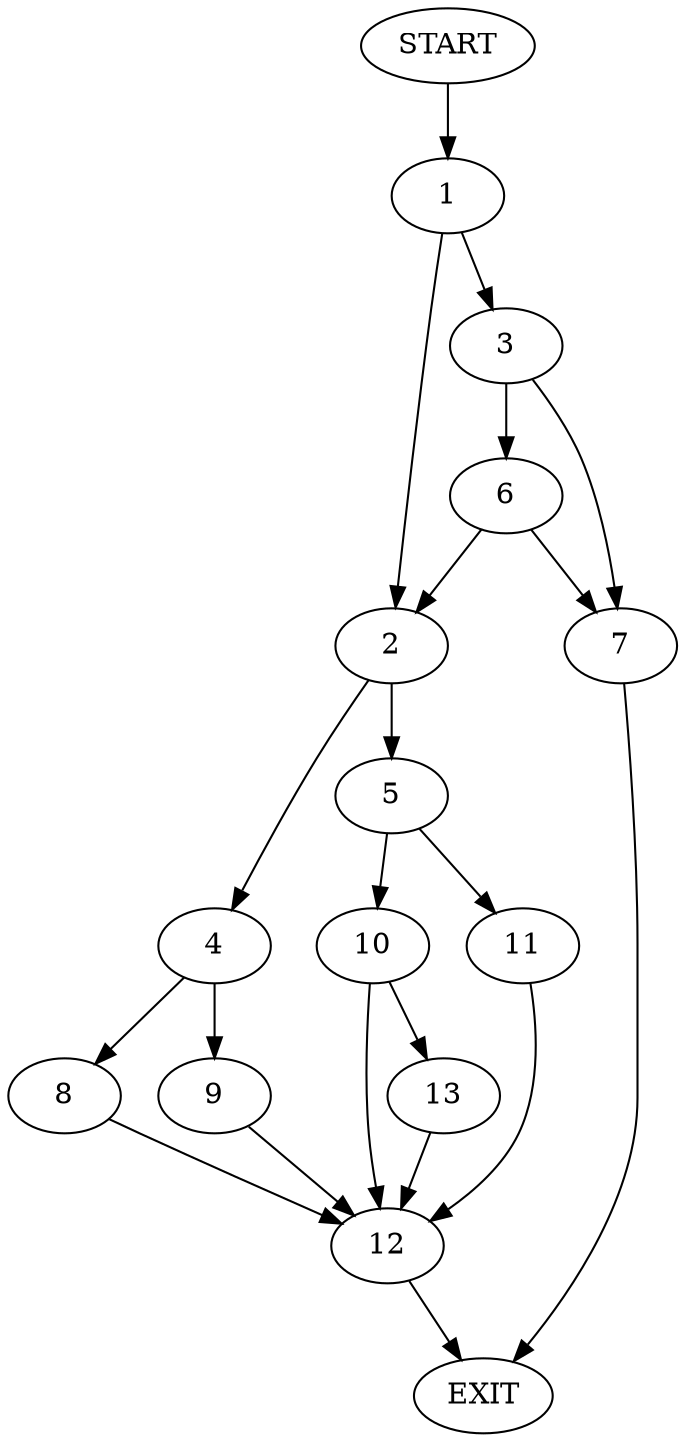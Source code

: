 digraph {
0 [label="START"]
14 [label="EXIT"]
0 -> 1
1 -> 2
1 -> 3
2 -> 4
2 -> 5
3 -> 6
3 -> 7
7 -> 14
6 -> 2
6 -> 7
4 -> 8
4 -> 9
5 -> 10
5 -> 11
8 -> 12
9 -> 12
12 -> 14
10 -> 12
10 -> 13
11 -> 12
13 -> 12
}

